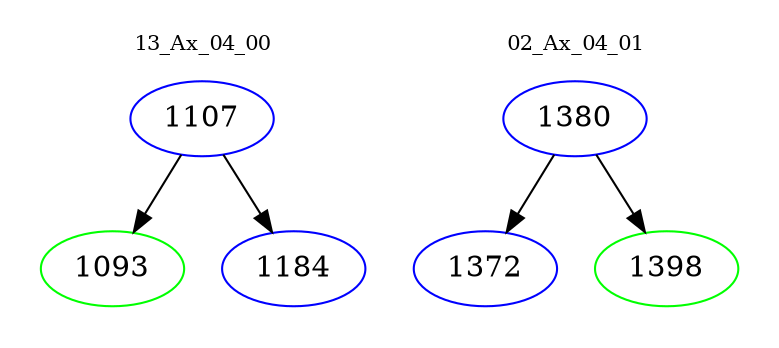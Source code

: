 digraph{
subgraph cluster_0 {
color = white
label = "13_Ax_04_00";
fontsize=10;
T0_1107 [label="1107", color="blue"]
T0_1107 -> T0_1093 [color="black"]
T0_1093 [label="1093", color="green"]
T0_1107 -> T0_1184 [color="black"]
T0_1184 [label="1184", color="blue"]
}
subgraph cluster_1 {
color = white
label = "02_Ax_04_01";
fontsize=10;
T1_1380 [label="1380", color="blue"]
T1_1380 -> T1_1372 [color="black"]
T1_1372 [label="1372", color="blue"]
T1_1380 -> T1_1398 [color="black"]
T1_1398 [label="1398", color="green"]
}
}
